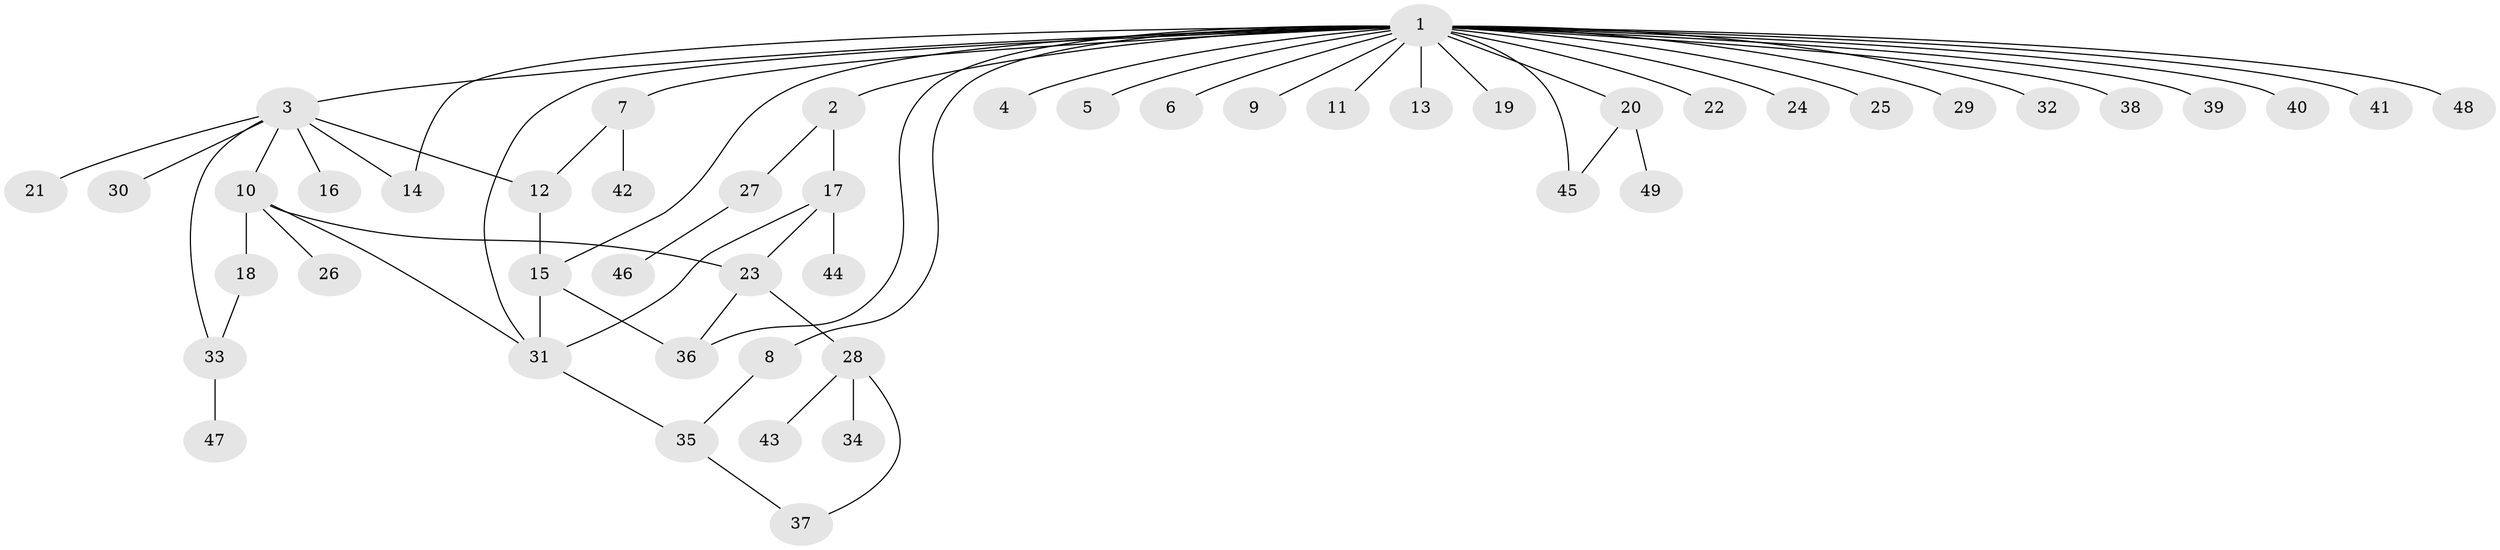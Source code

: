 // original degree distribution, {29: 0.012345679012345678, 4: 0.06172839506172839, 9: 0.012345679012345678, 1: 0.5432098765432098, 2: 0.24691358024691357, 5: 0.024691358024691357, 6: 0.04938271604938271, 3: 0.04938271604938271}
// Generated by graph-tools (version 1.1) at 2025/50/03/04/25 22:50:07]
// undirected, 49 vertices, 61 edges
graph export_dot {
  node [color=gray90,style=filled];
  1;
  2;
  3;
  4;
  5;
  6;
  7;
  8;
  9;
  10;
  11;
  12;
  13;
  14;
  15;
  16;
  17;
  18;
  19;
  20;
  21;
  22;
  23;
  24;
  25;
  26;
  27;
  28;
  29;
  30;
  31;
  32;
  33;
  34;
  35;
  36;
  37;
  38;
  39;
  40;
  41;
  42;
  43;
  44;
  45;
  46;
  47;
  48;
  49;
  1 -- 2 [weight=1.0];
  1 -- 3 [weight=1.0];
  1 -- 4 [weight=1.0];
  1 -- 5 [weight=1.0];
  1 -- 6 [weight=1.0];
  1 -- 7 [weight=1.0];
  1 -- 8 [weight=1.0];
  1 -- 9 [weight=1.0];
  1 -- 11 [weight=1.0];
  1 -- 13 [weight=1.0];
  1 -- 14 [weight=1.0];
  1 -- 15 [weight=1.0];
  1 -- 19 [weight=1.0];
  1 -- 20 [weight=1.0];
  1 -- 22 [weight=1.0];
  1 -- 24 [weight=1.0];
  1 -- 25 [weight=1.0];
  1 -- 29 [weight=1.0];
  1 -- 31 [weight=1.0];
  1 -- 32 [weight=1.0];
  1 -- 36 [weight=1.0];
  1 -- 38 [weight=1.0];
  1 -- 39 [weight=1.0];
  1 -- 40 [weight=1.0];
  1 -- 41 [weight=1.0];
  1 -- 45 [weight=1.0];
  1 -- 48 [weight=1.0];
  2 -- 17 [weight=1.0];
  2 -- 27 [weight=1.0];
  3 -- 10 [weight=1.0];
  3 -- 12 [weight=1.0];
  3 -- 14 [weight=1.0];
  3 -- 16 [weight=1.0];
  3 -- 21 [weight=1.0];
  3 -- 30 [weight=1.0];
  3 -- 33 [weight=1.0];
  7 -- 12 [weight=1.0];
  7 -- 42 [weight=1.0];
  8 -- 35 [weight=1.0];
  10 -- 18 [weight=2.0];
  10 -- 23 [weight=1.0];
  10 -- 26 [weight=1.0];
  10 -- 31 [weight=1.0];
  12 -- 15 [weight=1.0];
  15 -- 31 [weight=1.0];
  15 -- 36 [weight=1.0];
  17 -- 23 [weight=2.0];
  17 -- 31 [weight=1.0];
  17 -- 44 [weight=1.0];
  18 -- 33 [weight=1.0];
  20 -- 45 [weight=1.0];
  20 -- 49 [weight=1.0];
  23 -- 28 [weight=1.0];
  23 -- 36 [weight=1.0];
  27 -- 46 [weight=2.0];
  28 -- 34 [weight=2.0];
  28 -- 37 [weight=1.0];
  28 -- 43 [weight=1.0];
  31 -- 35 [weight=1.0];
  33 -- 47 [weight=1.0];
  35 -- 37 [weight=1.0];
}
